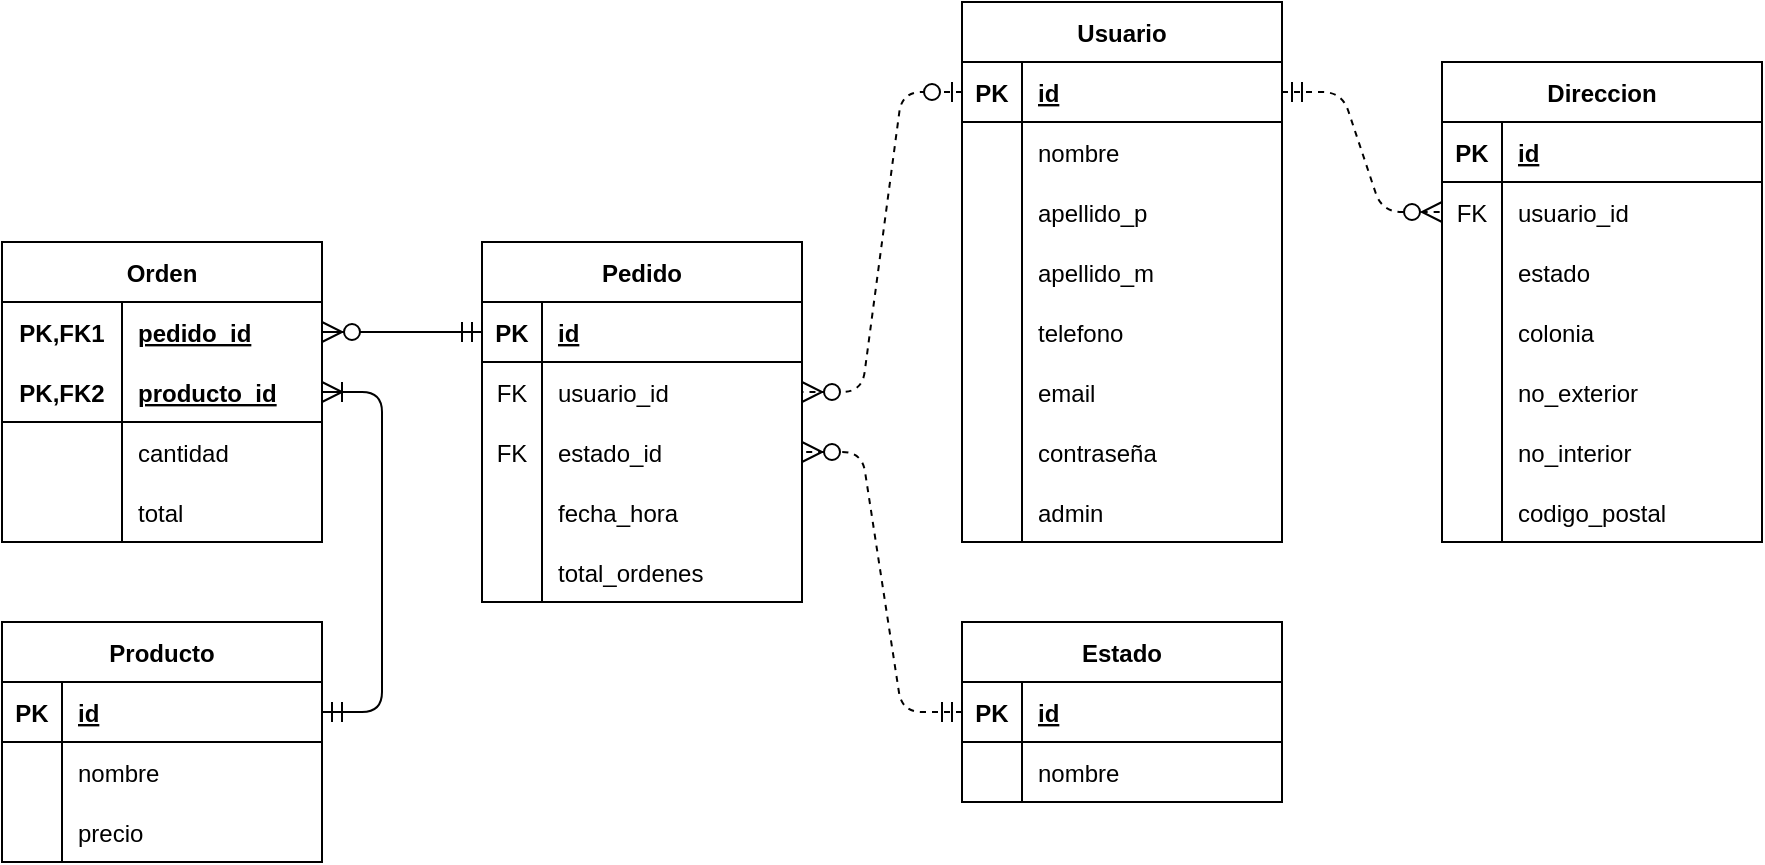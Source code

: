 <mxfile version="13.7.3" type="device"><diagram id="R2lEEEUBdFMjLlhIrx00" name="Page-1"><mxGraphModel dx="1185" dy="704" grid="1" gridSize="10" guides="1" tooltips="1" connect="1" arrows="1" fold="1" page="1" pageScale="1" pageWidth="1100" pageHeight="850" math="0" shadow="0" extFonts="Permanent Marker^https://fonts.googleapis.com/css?family=Permanent+Marker"><root><mxCell id="0"/><mxCell id="1" parent="0"/><mxCell id="sOimiT2xEc9V-aNdozEF-19" value="" style="edgeStyle=entityRelationEdgeStyle;fontSize=12;html=1;endArrow=ERzeroToMany;startArrow=ERmandOne;endSize=8;startSize=8;dashed=1;" edge="1" parent="1" source="sOimiT2xEc9V-aNdozEF-2" target="wu9urxtA0dH0FqlEyDTV-5"><mxGeometry width="100" height="100" relative="1" as="geometry"><mxPoint x="410" y="480" as="sourcePoint"/><mxPoint x="480" y="480" as="targetPoint"/></mxGeometry></mxCell><mxCell id="sOimiT2xEc9V-aNdozEF-20" value="" style="edgeStyle=entityRelationEdgeStyle;fontSize=12;html=1;endArrow=ERzeroToMany;startArrow=ERmandOne;endSize=8;startSize=8;" edge="1" parent="1" source="wu9urxtA0dH0FqlEyDTV-2" target="wu9urxtA0dH0FqlEyDTV-111"><mxGeometry width="100" height="100" relative="1" as="geometry"><mxPoint x="360" y="580" as="sourcePoint"/><mxPoint x="460" y="480" as="targetPoint"/></mxGeometry></mxCell><mxCell id="sOimiT2xEc9V-aNdozEF-21" value="" style="edgeStyle=entityRelationEdgeStyle;fontSize=12;html=1;endArrow=ERoneToMany;startArrow=ERmandOne;endSize=8;startSize=8;" edge="1" parent="1" source="wu9urxtA0dH0FqlEyDTV-37" target="wu9urxtA0dH0FqlEyDTV-114"><mxGeometry width="100" height="100" relative="1" as="geometry"><mxPoint x="360" y="580" as="sourcePoint"/><mxPoint x="460" y="480" as="targetPoint"/></mxGeometry></mxCell><mxCell id="wu9urxtA0dH0FqlEyDTV-1" value="Pedido" style="shape=table;startSize=30;container=1;collapsible=1;childLayout=tableLayout;fixedRows=1;rowLines=0;fontStyle=1;align=center;resizeLast=1;" parent="1" vertex="1"><mxGeometry x="280" y="200" width="160" height="180" as="geometry"/></mxCell><mxCell id="wu9urxtA0dH0FqlEyDTV-2" value="" style="shape=partialRectangle;collapsible=0;dropTarget=0;pointerEvents=0;fillColor=none;top=0;left=0;bottom=1;right=0;points=[[0,0.5],[1,0.5]];portConstraint=eastwest;" parent="wu9urxtA0dH0FqlEyDTV-1" vertex="1"><mxGeometry y="30" width="160" height="30" as="geometry"/></mxCell><mxCell id="wu9urxtA0dH0FqlEyDTV-3" value="PK" style="shape=partialRectangle;connectable=0;fillColor=none;top=0;left=0;bottom=0;right=0;fontStyle=1;overflow=hidden;" parent="wu9urxtA0dH0FqlEyDTV-2" vertex="1"><mxGeometry width="30" height="30" as="geometry"/></mxCell><mxCell id="wu9urxtA0dH0FqlEyDTV-4" value="id" style="shape=partialRectangle;connectable=0;fillColor=none;top=0;left=0;bottom=0;right=0;align=left;spacingLeft=6;fontStyle=5;overflow=hidden;" parent="wu9urxtA0dH0FqlEyDTV-2" vertex="1"><mxGeometry x="30" width="130" height="30" as="geometry"/></mxCell><mxCell id="wu9urxtA0dH0FqlEyDTV-14" value="" style="shape=partialRectangle;collapsible=0;dropTarget=0;pointerEvents=0;fillColor=none;top=0;left=0;bottom=0;right=0;points=[[0,0.5],[1,0.5]];portConstraint=eastwest;" parent="wu9urxtA0dH0FqlEyDTV-1" vertex="1"><mxGeometry y="60" width="160" height="30" as="geometry"/></mxCell><mxCell id="wu9urxtA0dH0FqlEyDTV-15" value="FK" style="shape=partialRectangle;connectable=0;fillColor=none;top=0;left=0;bottom=0;right=0;editable=1;overflow=hidden;" parent="wu9urxtA0dH0FqlEyDTV-14" vertex="1"><mxGeometry width="30" height="30" as="geometry"/></mxCell><mxCell id="wu9urxtA0dH0FqlEyDTV-16" value="usuario_id" style="shape=partialRectangle;connectable=0;fillColor=none;top=0;left=0;bottom=0;right=0;align=left;spacingLeft=6;overflow=hidden;" parent="wu9urxtA0dH0FqlEyDTV-14" vertex="1"><mxGeometry x="30" width="130" height="30" as="geometry"/></mxCell><mxCell id="wu9urxtA0dH0FqlEyDTV-5" value="" style="shape=partialRectangle;collapsible=0;dropTarget=0;pointerEvents=0;fillColor=none;top=0;left=0;bottom=0;right=0;points=[[0,0.5],[1,0.5]];portConstraint=eastwest;" parent="wu9urxtA0dH0FqlEyDTV-1" vertex="1"><mxGeometry y="90" width="160" height="30" as="geometry"/></mxCell><mxCell id="wu9urxtA0dH0FqlEyDTV-6" value="FK" style="shape=partialRectangle;connectable=0;fillColor=none;top=0;left=0;bottom=0;right=0;editable=1;overflow=hidden;" parent="wu9urxtA0dH0FqlEyDTV-5" vertex="1"><mxGeometry width="30" height="30" as="geometry"/></mxCell><mxCell id="wu9urxtA0dH0FqlEyDTV-7" value="estado_id" style="shape=partialRectangle;connectable=0;fillColor=none;top=0;left=0;bottom=0;right=0;align=left;spacingLeft=6;overflow=hidden;" parent="wu9urxtA0dH0FqlEyDTV-5" vertex="1"><mxGeometry x="30" width="130" height="30" as="geometry"/></mxCell><mxCell id="wu9urxtA0dH0FqlEyDTV-8" value="" style="shape=partialRectangle;collapsible=0;dropTarget=0;pointerEvents=0;fillColor=none;top=0;left=0;bottom=0;right=0;points=[[0,0.5],[1,0.5]];portConstraint=eastwest;" parent="wu9urxtA0dH0FqlEyDTV-1" vertex="1"><mxGeometry y="120" width="160" height="30" as="geometry"/></mxCell><mxCell id="wu9urxtA0dH0FqlEyDTV-9" value="" style="shape=partialRectangle;connectable=0;fillColor=none;top=0;left=0;bottom=0;right=0;editable=1;overflow=hidden;" parent="wu9urxtA0dH0FqlEyDTV-8" vertex="1"><mxGeometry width="30" height="30" as="geometry"/></mxCell><mxCell id="wu9urxtA0dH0FqlEyDTV-10" value="fecha_hora" style="shape=partialRectangle;connectable=0;fillColor=none;top=0;left=0;bottom=0;right=0;align=left;spacingLeft=6;overflow=hidden;" parent="wu9urxtA0dH0FqlEyDTV-8" vertex="1"><mxGeometry x="30" width="130" height="30" as="geometry"/></mxCell><mxCell id="wu9urxtA0dH0FqlEyDTV-11" value="" style="shape=partialRectangle;collapsible=0;dropTarget=0;pointerEvents=0;fillColor=none;top=0;left=0;bottom=0;right=0;points=[[0,0.5],[1,0.5]];portConstraint=eastwest;" parent="wu9urxtA0dH0FqlEyDTV-1" vertex="1"><mxGeometry y="150" width="160" height="30" as="geometry"/></mxCell><mxCell id="wu9urxtA0dH0FqlEyDTV-12" value="" style="shape=partialRectangle;connectable=0;fillColor=none;top=0;left=0;bottom=0;right=0;editable=1;overflow=hidden;" parent="wu9urxtA0dH0FqlEyDTV-11" vertex="1"><mxGeometry width="30" height="30" as="geometry"/></mxCell><mxCell id="wu9urxtA0dH0FqlEyDTV-13" value="total_ordenes" style="shape=partialRectangle;connectable=0;fillColor=none;top=0;left=0;bottom=0;right=0;align=left;spacingLeft=6;overflow=hidden;" parent="wu9urxtA0dH0FqlEyDTV-11" vertex="1"><mxGeometry x="30" width="130" height="30" as="geometry"/></mxCell><mxCell id="wu9urxtA0dH0FqlEyDTV-75" value="Direccion" style="shape=table;startSize=30;container=1;collapsible=1;childLayout=tableLayout;fixedRows=1;rowLines=0;fontStyle=1;align=center;resizeLast=1;" parent="1" vertex="1"><mxGeometry x="760" y="110" width="160" height="240" as="geometry"/></mxCell><mxCell id="wu9urxtA0dH0FqlEyDTV-76" value="" style="shape=partialRectangle;collapsible=0;dropTarget=0;pointerEvents=0;fillColor=none;top=0;left=0;bottom=1;right=0;points=[[0,0.5],[1,0.5]];portConstraint=eastwest;" parent="wu9urxtA0dH0FqlEyDTV-75" vertex="1"><mxGeometry y="30" width="160" height="30" as="geometry"/></mxCell><mxCell id="wu9urxtA0dH0FqlEyDTV-77" value="PK" style="shape=partialRectangle;connectable=0;fillColor=none;top=0;left=0;bottom=0;right=0;fontStyle=1;overflow=hidden;" parent="wu9urxtA0dH0FqlEyDTV-76" vertex="1"><mxGeometry width="30" height="30" as="geometry"/></mxCell><mxCell id="wu9urxtA0dH0FqlEyDTV-78" value="id" style="shape=partialRectangle;connectable=0;fillColor=none;top=0;left=0;bottom=0;right=0;align=left;spacingLeft=6;fontStyle=5;overflow=hidden;" parent="wu9urxtA0dH0FqlEyDTV-76" vertex="1"><mxGeometry x="30" width="130" height="30" as="geometry"/></mxCell><mxCell id="wu9urxtA0dH0FqlEyDTV-79" value="" style="shape=partialRectangle;collapsible=0;dropTarget=0;pointerEvents=0;fillColor=none;top=0;left=0;bottom=0;right=0;points=[[0,0.5],[1,0.5]];portConstraint=eastwest;" parent="wu9urxtA0dH0FqlEyDTV-75" vertex="1"><mxGeometry y="60" width="160" height="30" as="geometry"/></mxCell><mxCell id="wu9urxtA0dH0FqlEyDTV-80" value="FK" style="shape=partialRectangle;connectable=0;fillColor=none;top=0;left=0;bottom=0;right=0;editable=1;overflow=hidden;" parent="wu9urxtA0dH0FqlEyDTV-79" vertex="1"><mxGeometry width="30" height="30" as="geometry"/></mxCell><mxCell id="wu9urxtA0dH0FqlEyDTV-81" value="usuario_id" style="shape=partialRectangle;connectable=0;fillColor=none;top=0;left=0;bottom=0;right=0;align=left;spacingLeft=6;overflow=hidden;" parent="wu9urxtA0dH0FqlEyDTV-79" vertex="1"><mxGeometry x="30" width="130" height="30" as="geometry"/></mxCell><mxCell id="wu9urxtA0dH0FqlEyDTV-82" value="" style="shape=partialRectangle;collapsible=0;dropTarget=0;pointerEvents=0;fillColor=none;top=0;left=0;bottom=0;right=0;points=[[0,0.5],[1,0.5]];portConstraint=eastwest;" parent="wu9urxtA0dH0FqlEyDTV-75" vertex="1"><mxGeometry y="90" width="160" height="30" as="geometry"/></mxCell><mxCell id="wu9urxtA0dH0FqlEyDTV-83" value="" style="shape=partialRectangle;connectable=0;fillColor=none;top=0;left=0;bottom=0;right=0;editable=1;overflow=hidden;" parent="wu9urxtA0dH0FqlEyDTV-82" vertex="1"><mxGeometry width="30" height="30" as="geometry"/></mxCell><mxCell id="wu9urxtA0dH0FqlEyDTV-84" value="estado" style="shape=partialRectangle;connectable=0;fillColor=none;top=0;left=0;bottom=0;right=0;align=left;spacingLeft=6;overflow=hidden;" parent="wu9urxtA0dH0FqlEyDTV-82" vertex="1"><mxGeometry x="30" width="130" height="30" as="geometry"/></mxCell><mxCell id="wu9urxtA0dH0FqlEyDTV-85" value="" style="shape=partialRectangle;collapsible=0;dropTarget=0;pointerEvents=0;fillColor=none;top=0;left=0;bottom=0;right=0;points=[[0,0.5],[1,0.5]];portConstraint=eastwest;" parent="wu9urxtA0dH0FqlEyDTV-75" vertex="1"><mxGeometry y="120" width="160" height="30" as="geometry"/></mxCell><mxCell id="wu9urxtA0dH0FqlEyDTV-86" value="" style="shape=partialRectangle;connectable=0;fillColor=none;top=0;left=0;bottom=0;right=0;editable=1;overflow=hidden;" parent="wu9urxtA0dH0FqlEyDTV-85" vertex="1"><mxGeometry width="30" height="30" as="geometry"/></mxCell><mxCell id="wu9urxtA0dH0FqlEyDTV-87" value="colonia" style="shape=partialRectangle;connectable=0;fillColor=none;top=0;left=0;bottom=0;right=0;align=left;spacingLeft=6;overflow=hidden;" parent="wu9urxtA0dH0FqlEyDTV-85" vertex="1"><mxGeometry x="30" width="130" height="30" as="geometry"/></mxCell><mxCell id="wu9urxtA0dH0FqlEyDTV-88" value="" style="shape=partialRectangle;collapsible=0;dropTarget=0;pointerEvents=0;fillColor=none;top=0;left=0;bottom=0;right=0;points=[[0,0.5],[1,0.5]];portConstraint=eastwest;" parent="wu9urxtA0dH0FqlEyDTV-75" vertex="1"><mxGeometry y="150" width="160" height="30" as="geometry"/></mxCell><mxCell id="wu9urxtA0dH0FqlEyDTV-89" value="" style="shape=partialRectangle;connectable=0;fillColor=none;top=0;left=0;bottom=0;right=0;editable=1;overflow=hidden;" parent="wu9urxtA0dH0FqlEyDTV-88" vertex="1"><mxGeometry width="30" height="30" as="geometry"/></mxCell><mxCell id="wu9urxtA0dH0FqlEyDTV-90" value="no_exterior" style="shape=partialRectangle;connectable=0;fillColor=none;top=0;left=0;bottom=0;right=0;align=left;spacingLeft=6;overflow=hidden;" parent="wu9urxtA0dH0FqlEyDTV-88" vertex="1"><mxGeometry x="30" width="130" height="30" as="geometry"/></mxCell><mxCell id="wu9urxtA0dH0FqlEyDTV-91" value="" style="shape=partialRectangle;collapsible=0;dropTarget=0;pointerEvents=0;fillColor=none;top=0;left=0;bottom=0;right=0;points=[[0,0.5],[1,0.5]];portConstraint=eastwest;" parent="wu9urxtA0dH0FqlEyDTV-75" vertex="1"><mxGeometry y="180" width="160" height="30" as="geometry"/></mxCell><mxCell id="wu9urxtA0dH0FqlEyDTV-92" value="" style="shape=partialRectangle;connectable=0;fillColor=none;top=0;left=0;bottom=0;right=0;editable=1;overflow=hidden;" parent="wu9urxtA0dH0FqlEyDTV-91" vertex="1"><mxGeometry width="30" height="30" as="geometry"/></mxCell><mxCell id="wu9urxtA0dH0FqlEyDTV-93" value="no_interior" style="shape=partialRectangle;connectable=0;fillColor=none;top=0;left=0;bottom=0;right=0;align=left;spacingLeft=6;overflow=hidden;" parent="wu9urxtA0dH0FqlEyDTV-91" vertex="1"><mxGeometry x="30" width="130" height="30" as="geometry"/></mxCell><mxCell id="wu9urxtA0dH0FqlEyDTV-94" value="" style="shape=partialRectangle;collapsible=0;dropTarget=0;pointerEvents=0;fillColor=none;top=0;left=0;bottom=0;right=0;points=[[0,0.5],[1,0.5]];portConstraint=eastwest;" parent="wu9urxtA0dH0FqlEyDTV-75" vertex="1"><mxGeometry y="210" width="160" height="30" as="geometry"/></mxCell><mxCell id="wu9urxtA0dH0FqlEyDTV-95" value="" style="shape=partialRectangle;connectable=0;fillColor=none;top=0;left=0;bottom=0;right=0;editable=1;overflow=hidden;" parent="wu9urxtA0dH0FqlEyDTV-94" vertex="1"><mxGeometry width="30" height="30" as="geometry"/></mxCell><mxCell id="wu9urxtA0dH0FqlEyDTV-96" value="codigo_postal" style="shape=partialRectangle;connectable=0;fillColor=none;top=0;left=0;bottom=0;right=0;align=left;spacingLeft=6;overflow=hidden;" parent="wu9urxtA0dH0FqlEyDTV-94" vertex="1"><mxGeometry x="30" width="130" height="30" as="geometry"/></mxCell><mxCell id="wu9urxtA0dH0FqlEyDTV-110" value="Orden" style="shape=table;startSize=30;container=1;collapsible=1;childLayout=tableLayout;fixedRows=1;rowLines=0;fontStyle=1;align=center;resizeLast=1;" parent="1" vertex="1"><mxGeometry x="40" y="200" width="160" height="150" as="geometry"/></mxCell><mxCell id="wu9urxtA0dH0FqlEyDTV-111" value="" style="shape=partialRectangle;collapsible=0;dropTarget=0;pointerEvents=0;fillColor=none;top=0;left=0;bottom=0;right=0;points=[[0,0.5],[1,0.5]];portConstraint=eastwest;" parent="wu9urxtA0dH0FqlEyDTV-110" vertex="1"><mxGeometry y="30" width="160" height="30" as="geometry"/></mxCell><mxCell id="wu9urxtA0dH0FqlEyDTV-112" value="PK,FK1" style="shape=partialRectangle;connectable=0;fillColor=none;top=0;left=0;bottom=0;right=0;fontStyle=1;overflow=hidden;" parent="wu9urxtA0dH0FqlEyDTV-111" vertex="1"><mxGeometry width="60" height="30" as="geometry"/></mxCell><mxCell id="wu9urxtA0dH0FqlEyDTV-113" value="pedido_id" style="shape=partialRectangle;connectable=0;fillColor=none;top=0;left=0;bottom=0;right=0;align=left;spacingLeft=6;fontStyle=5;overflow=hidden;" parent="wu9urxtA0dH0FqlEyDTV-111" vertex="1"><mxGeometry x="60" width="100" height="30" as="geometry"/></mxCell><mxCell id="wu9urxtA0dH0FqlEyDTV-114" value="" style="shape=partialRectangle;collapsible=0;dropTarget=0;pointerEvents=0;fillColor=none;top=0;left=0;bottom=1;right=0;points=[[0,0.5],[1,0.5]];portConstraint=eastwest;" parent="wu9urxtA0dH0FqlEyDTV-110" vertex="1"><mxGeometry y="60" width="160" height="30" as="geometry"/></mxCell><mxCell id="wu9urxtA0dH0FqlEyDTV-115" value="PK,FK2" style="shape=partialRectangle;connectable=0;fillColor=none;top=0;left=0;bottom=0;right=0;fontStyle=1;overflow=hidden;" parent="wu9urxtA0dH0FqlEyDTV-114" vertex="1"><mxGeometry width="60" height="30" as="geometry"/></mxCell><mxCell id="wu9urxtA0dH0FqlEyDTV-116" value="producto_id" style="shape=partialRectangle;connectable=0;fillColor=none;top=0;left=0;bottom=0;right=0;align=left;spacingLeft=6;fontStyle=5;overflow=hidden;" parent="wu9urxtA0dH0FqlEyDTV-114" vertex="1"><mxGeometry x="60" width="100" height="30" as="geometry"/></mxCell><mxCell id="wu9urxtA0dH0FqlEyDTV-117" value="" style="shape=partialRectangle;collapsible=0;dropTarget=0;pointerEvents=0;fillColor=none;top=0;left=0;bottom=0;right=0;points=[[0,0.5],[1,0.5]];portConstraint=eastwest;" parent="wu9urxtA0dH0FqlEyDTV-110" vertex="1"><mxGeometry y="90" width="160" height="30" as="geometry"/></mxCell><mxCell id="wu9urxtA0dH0FqlEyDTV-118" value="" style="shape=partialRectangle;connectable=0;fillColor=none;top=0;left=0;bottom=0;right=0;editable=1;overflow=hidden;" parent="wu9urxtA0dH0FqlEyDTV-117" vertex="1"><mxGeometry width="60" height="30" as="geometry"/></mxCell><mxCell id="wu9urxtA0dH0FqlEyDTV-119" value="cantidad" style="shape=partialRectangle;connectable=0;fillColor=none;top=0;left=0;bottom=0;right=0;align=left;spacingLeft=6;overflow=hidden;" parent="wu9urxtA0dH0FqlEyDTV-117" vertex="1"><mxGeometry x="60" width="100" height="30" as="geometry"/></mxCell><mxCell id="wu9urxtA0dH0FqlEyDTV-120" value="" style="shape=partialRectangle;collapsible=0;dropTarget=0;pointerEvents=0;fillColor=none;top=0;left=0;bottom=0;right=0;points=[[0,0.5],[1,0.5]];portConstraint=eastwest;" parent="wu9urxtA0dH0FqlEyDTV-110" vertex="1"><mxGeometry y="120" width="160" height="30" as="geometry"/></mxCell><mxCell id="wu9urxtA0dH0FqlEyDTV-121" value="" style="shape=partialRectangle;connectable=0;fillColor=none;top=0;left=0;bottom=0;right=0;editable=1;overflow=hidden;" parent="wu9urxtA0dH0FqlEyDTV-120" vertex="1"><mxGeometry width="60" height="30" as="geometry"/></mxCell><mxCell id="wu9urxtA0dH0FqlEyDTV-122" value="total" style="shape=partialRectangle;connectable=0;fillColor=none;top=0;left=0;bottom=0;right=0;align=left;spacingLeft=6;overflow=hidden;" parent="wu9urxtA0dH0FqlEyDTV-120" vertex="1"><mxGeometry x="60" width="100" height="30" as="geometry"/></mxCell><mxCell id="wu9urxtA0dH0FqlEyDTV-36" value="Producto" style="shape=table;startSize=30;container=1;collapsible=1;childLayout=tableLayout;fixedRows=1;rowLines=0;fontStyle=1;align=center;resizeLast=1;" parent="1" vertex="1"><mxGeometry x="40" y="390" width="160" height="120" as="geometry"/></mxCell><mxCell id="wu9urxtA0dH0FqlEyDTV-37" value="" style="shape=partialRectangle;collapsible=0;dropTarget=0;pointerEvents=0;fillColor=none;top=0;left=0;bottom=1;right=0;points=[[0,0.5],[1,0.5]];portConstraint=eastwest;" parent="wu9urxtA0dH0FqlEyDTV-36" vertex="1"><mxGeometry y="30" width="160" height="30" as="geometry"/></mxCell><mxCell id="wu9urxtA0dH0FqlEyDTV-38" value="PK" style="shape=partialRectangle;connectable=0;fillColor=none;top=0;left=0;bottom=0;right=0;fontStyle=1;overflow=hidden;" parent="wu9urxtA0dH0FqlEyDTV-37" vertex="1"><mxGeometry width="30" height="30" as="geometry"/></mxCell><mxCell id="wu9urxtA0dH0FqlEyDTV-39" value="id" style="shape=partialRectangle;connectable=0;fillColor=none;top=0;left=0;bottom=0;right=0;align=left;spacingLeft=6;fontStyle=5;overflow=hidden;" parent="wu9urxtA0dH0FqlEyDTV-37" vertex="1"><mxGeometry x="30" width="130" height="30" as="geometry"/></mxCell><mxCell id="wu9urxtA0dH0FqlEyDTV-40" value="" style="shape=partialRectangle;collapsible=0;dropTarget=0;pointerEvents=0;fillColor=none;top=0;left=0;bottom=0;right=0;points=[[0,0.5],[1,0.5]];portConstraint=eastwest;" parent="wu9urxtA0dH0FqlEyDTV-36" vertex="1"><mxGeometry y="60" width="160" height="30" as="geometry"/></mxCell><mxCell id="wu9urxtA0dH0FqlEyDTV-41" value="" style="shape=partialRectangle;connectable=0;fillColor=none;top=0;left=0;bottom=0;right=0;editable=1;overflow=hidden;" parent="wu9urxtA0dH0FqlEyDTV-40" vertex="1"><mxGeometry width="30" height="30" as="geometry"/></mxCell><mxCell id="wu9urxtA0dH0FqlEyDTV-42" value="nombre" style="shape=partialRectangle;connectable=0;fillColor=none;top=0;left=0;bottom=0;right=0;align=left;spacingLeft=6;overflow=hidden;" parent="wu9urxtA0dH0FqlEyDTV-40" vertex="1"><mxGeometry x="30" width="130" height="30" as="geometry"/></mxCell><mxCell id="wu9urxtA0dH0FqlEyDTV-43" value="" style="shape=partialRectangle;collapsible=0;dropTarget=0;pointerEvents=0;fillColor=none;top=0;left=0;bottom=0;right=0;points=[[0,0.5],[1,0.5]];portConstraint=eastwest;" parent="wu9urxtA0dH0FqlEyDTV-36" vertex="1"><mxGeometry y="90" width="160" height="30" as="geometry"/></mxCell><mxCell id="wu9urxtA0dH0FqlEyDTV-44" value="" style="shape=partialRectangle;connectable=0;fillColor=none;top=0;left=0;bottom=0;right=0;editable=1;overflow=hidden;" parent="wu9urxtA0dH0FqlEyDTV-43" vertex="1"><mxGeometry width="30" height="30" as="geometry"/></mxCell><mxCell id="wu9urxtA0dH0FqlEyDTV-45" value="precio" style="shape=partialRectangle;connectable=0;fillColor=none;top=0;left=0;bottom=0;right=0;align=left;spacingLeft=6;overflow=hidden;" parent="wu9urxtA0dH0FqlEyDTV-43" vertex="1"><mxGeometry x="30" width="130" height="30" as="geometry"/></mxCell><mxCell id="wu9urxtA0dH0FqlEyDTV-17" value="Usuario" style="shape=table;startSize=30;container=1;collapsible=1;childLayout=tableLayout;fixedRows=1;rowLines=0;fontStyle=1;align=center;resizeLast=1;" parent="1" vertex="1"><mxGeometry x="520" y="80" width="160" height="270" as="geometry"/></mxCell><mxCell id="wu9urxtA0dH0FqlEyDTV-18" value="" style="shape=partialRectangle;collapsible=0;dropTarget=0;pointerEvents=0;fillColor=none;top=0;left=0;bottom=1;right=0;points=[[0,0.5],[1,0.5]];portConstraint=eastwest;" parent="wu9urxtA0dH0FqlEyDTV-17" vertex="1"><mxGeometry y="30" width="160" height="30" as="geometry"/></mxCell><mxCell id="wu9urxtA0dH0FqlEyDTV-19" value="PK" style="shape=partialRectangle;connectable=0;fillColor=none;top=0;left=0;bottom=0;right=0;fontStyle=1;overflow=hidden;" parent="wu9urxtA0dH0FqlEyDTV-18" vertex="1"><mxGeometry width="30" height="30" as="geometry"/></mxCell><mxCell id="wu9urxtA0dH0FqlEyDTV-20" value="id" style="shape=partialRectangle;connectable=0;fillColor=none;top=0;left=0;bottom=0;right=0;align=left;spacingLeft=6;fontStyle=5;overflow=hidden;" parent="wu9urxtA0dH0FqlEyDTV-18" vertex="1"><mxGeometry x="30" width="130" height="30" as="geometry"/></mxCell><mxCell id="wu9urxtA0dH0FqlEyDTV-21" value="" style="shape=partialRectangle;collapsible=0;dropTarget=0;pointerEvents=0;fillColor=none;top=0;left=0;bottom=0;right=0;points=[[0,0.5],[1,0.5]];portConstraint=eastwest;" parent="wu9urxtA0dH0FqlEyDTV-17" vertex="1"><mxGeometry y="60" width="160" height="30" as="geometry"/></mxCell><mxCell id="wu9urxtA0dH0FqlEyDTV-22" value="" style="shape=partialRectangle;connectable=0;fillColor=none;top=0;left=0;bottom=0;right=0;editable=1;overflow=hidden;" parent="wu9urxtA0dH0FqlEyDTV-21" vertex="1"><mxGeometry width="30" height="30" as="geometry"/></mxCell><mxCell id="wu9urxtA0dH0FqlEyDTV-23" value="nombre" style="shape=partialRectangle;connectable=0;fillColor=none;top=0;left=0;bottom=0;right=0;align=left;spacingLeft=6;overflow=hidden;" parent="wu9urxtA0dH0FqlEyDTV-21" vertex="1"><mxGeometry x="30" width="130" height="30" as="geometry"/></mxCell><mxCell id="wu9urxtA0dH0FqlEyDTV-24" value="" style="shape=partialRectangle;collapsible=0;dropTarget=0;pointerEvents=0;fillColor=none;top=0;left=0;bottom=0;right=0;points=[[0,0.5],[1,0.5]];portConstraint=eastwest;" parent="wu9urxtA0dH0FqlEyDTV-17" vertex="1"><mxGeometry y="90" width="160" height="30" as="geometry"/></mxCell><mxCell id="wu9urxtA0dH0FqlEyDTV-25" value="" style="shape=partialRectangle;connectable=0;fillColor=none;top=0;left=0;bottom=0;right=0;editable=1;overflow=hidden;" parent="wu9urxtA0dH0FqlEyDTV-24" vertex="1"><mxGeometry width="30" height="30" as="geometry"/></mxCell><mxCell id="wu9urxtA0dH0FqlEyDTV-26" value="apellido_p" style="shape=partialRectangle;connectable=0;fillColor=none;top=0;left=0;bottom=0;right=0;align=left;spacingLeft=6;overflow=hidden;" parent="wu9urxtA0dH0FqlEyDTV-24" vertex="1"><mxGeometry x="30" width="130" height="30" as="geometry"/></mxCell><mxCell id="wu9urxtA0dH0FqlEyDTV-27" value="" style="shape=partialRectangle;collapsible=0;dropTarget=0;pointerEvents=0;fillColor=none;top=0;left=0;bottom=0;right=0;points=[[0,0.5],[1,0.5]];portConstraint=eastwest;" parent="wu9urxtA0dH0FqlEyDTV-17" vertex="1"><mxGeometry y="120" width="160" height="30" as="geometry"/></mxCell><mxCell id="wu9urxtA0dH0FqlEyDTV-28" value="" style="shape=partialRectangle;connectable=0;fillColor=none;top=0;left=0;bottom=0;right=0;editable=1;overflow=hidden;" parent="wu9urxtA0dH0FqlEyDTV-27" vertex="1"><mxGeometry width="30" height="30" as="geometry"/></mxCell><mxCell id="wu9urxtA0dH0FqlEyDTV-29" value="apellido_m" style="shape=partialRectangle;connectable=0;fillColor=none;top=0;left=0;bottom=0;right=0;align=left;spacingLeft=6;overflow=hidden;" parent="wu9urxtA0dH0FqlEyDTV-27" vertex="1"><mxGeometry x="30" width="130" height="30" as="geometry"/></mxCell><mxCell id="wu9urxtA0dH0FqlEyDTV-30" value="" style="shape=partialRectangle;collapsible=0;dropTarget=0;pointerEvents=0;fillColor=none;top=0;left=0;bottom=0;right=0;points=[[0,0.5],[1,0.5]];portConstraint=eastwest;" parent="wu9urxtA0dH0FqlEyDTV-17" vertex="1"><mxGeometry y="150" width="160" height="30" as="geometry"/></mxCell><mxCell id="wu9urxtA0dH0FqlEyDTV-31" value="" style="shape=partialRectangle;connectable=0;fillColor=none;top=0;left=0;bottom=0;right=0;editable=1;overflow=hidden;" parent="wu9urxtA0dH0FqlEyDTV-30" vertex="1"><mxGeometry width="30" height="30" as="geometry"/></mxCell><mxCell id="wu9urxtA0dH0FqlEyDTV-32" value="telefono" style="shape=partialRectangle;connectable=0;fillColor=none;top=0;left=0;bottom=0;right=0;align=left;spacingLeft=6;overflow=hidden;" parent="wu9urxtA0dH0FqlEyDTV-30" vertex="1"><mxGeometry x="30" width="130" height="30" as="geometry"/></mxCell><mxCell id="sOimiT2xEc9V-aNdozEF-22" value="" style="shape=partialRectangle;collapsible=0;dropTarget=0;pointerEvents=0;fillColor=none;top=0;left=0;bottom=0;right=0;points=[[0,0.5],[1,0.5]];portConstraint=eastwest;" vertex="1" parent="wu9urxtA0dH0FqlEyDTV-17"><mxGeometry y="180" width="160" height="30" as="geometry"/></mxCell><mxCell id="sOimiT2xEc9V-aNdozEF-23" value="" style="shape=partialRectangle;connectable=0;fillColor=none;top=0;left=0;bottom=0;right=0;editable=1;overflow=hidden;" vertex="1" parent="sOimiT2xEc9V-aNdozEF-22"><mxGeometry width="30" height="30" as="geometry"/></mxCell><mxCell id="sOimiT2xEc9V-aNdozEF-24" value="email" style="shape=partialRectangle;connectable=0;fillColor=none;top=0;left=0;bottom=0;right=0;align=left;spacingLeft=6;overflow=hidden;" vertex="1" parent="sOimiT2xEc9V-aNdozEF-22"><mxGeometry x="30" width="130" height="30" as="geometry"/></mxCell><mxCell id="wu9urxtA0dH0FqlEyDTV-33" value="" style="shape=partialRectangle;collapsible=0;dropTarget=0;pointerEvents=0;fillColor=none;top=0;left=0;bottom=0;right=0;points=[[0,0.5],[1,0.5]];portConstraint=eastwest;" parent="wu9urxtA0dH0FqlEyDTV-17" vertex="1"><mxGeometry y="210" width="160" height="30" as="geometry"/></mxCell><mxCell id="wu9urxtA0dH0FqlEyDTV-34" value="" style="shape=partialRectangle;connectable=0;fillColor=none;top=0;left=0;bottom=0;right=0;editable=1;overflow=hidden;" parent="wu9urxtA0dH0FqlEyDTV-33" vertex="1"><mxGeometry width="30" height="30" as="geometry"/></mxCell><mxCell id="wu9urxtA0dH0FqlEyDTV-35" value="contraseña" style="shape=partialRectangle;connectable=0;fillColor=none;top=0;left=0;bottom=0;right=0;align=left;spacingLeft=6;overflow=hidden;" parent="wu9urxtA0dH0FqlEyDTV-33" vertex="1"><mxGeometry x="30" width="130" height="30" as="geometry"/></mxCell><mxCell id="sOimiT2xEc9V-aNdozEF-25" value="" style="shape=partialRectangle;collapsible=0;dropTarget=0;pointerEvents=0;fillColor=none;top=0;left=0;bottom=0;right=0;points=[[0,0.5],[1,0.5]];portConstraint=eastwest;" vertex="1" parent="wu9urxtA0dH0FqlEyDTV-17"><mxGeometry y="240" width="160" height="30" as="geometry"/></mxCell><mxCell id="sOimiT2xEc9V-aNdozEF-26" value="" style="shape=partialRectangle;connectable=0;fillColor=none;top=0;left=0;bottom=0;right=0;editable=1;overflow=hidden;" vertex="1" parent="sOimiT2xEc9V-aNdozEF-25"><mxGeometry width="30" height="30" as="geometry"/></mxCell><mxCell id="sOimiT2xEc9V-aNdozEF-27" value="admin" style="shape=partialRectangle;connectable=0;fillColor=none;top=0;left=0;bottom=0;right=0;align=left;spacingLeft=6;overflow=hidden;" vertex="1" parent="sOimiT2xEc9V-aNdozEF-25"><mxGeometry x="30" width="130" height="30" as="geometry"/></mxCell><mxCell id="sOimiT2xEc9V-aNdozEF-1" value="Estado" style="shape=table;startSize=30;container=1;collapsible=1;childLayout=tableLayout;fixedRows=1;rowLines=0;fontStyle=1;align=center;resizeLast=1;" vertex="1" parent="1"><mxGeometry x="520" y="390" width="160" height="90" as="geometry"/></mxCell><mxCell id="sOimiT2xEc9V-aNdozEF-2" value="" style="shape=partialRectangle;collapsible=0;dropTarget=0;pointerEvents=0;fillColor=none;top=0;left=0;bottom=1;right=0;points=[[0,0.5],[1,0.5]];portConstraint=eastwest;" vertex="1" parent="sOimiT2xEc9V-aNdozEF-1"><mxGeometry y="30" width="160" height="30" as="geometry"/></mxCell><mxCell id="sOimiT2xEc9V-aNdozEF-3" value="PK" style="shape=partialRectangle;connectable=0;fillColor=none;top=0;left=0;bottom=0;right=0;fontStyle=1;overflow=hidden;" vertex="1" parent="sOimiT2xEc9V-aNdozEF-2"><mxGeometry width="30" height="30" as="geometry"/></mxCell><mxCell id="sOimiT2xEc9V-aNdozEF-4" value="id" style="shape=partialRectangle;connectable=0;fillColor=none;top=0;left=0;bottom=0;right=0;align=left;spacingLeft=6;fontStyle=5;overflow=hidden;" vertex="1" parent="sOimiT2xEc9V-aNdozEF-2"><mxGeometry x="30" width="130" height="30" as="geometry"/></mxCell><mxCell id="sOimiT2xEc9V-aNdozEF-5" value="" style="shape=partialRectangle;collapsible=0;dropTarget=0;pointerEvents=0;fillColor=none;top=0;left=0;bottom=0;right=0;points=[[0,0.5],[1,0.5]];portConstraint=eastwest;" vertex="1" parent="sOimiT2xEc9V-aNdozEF-1"><mxGeometry y="60" width="160" height="30" as="geometry"/></mxCell><mxCell id="sOimiT2xEc9V-aNdozEF-6" value="" style="shape=partialRectangle;connectable=0;fillColor=none;top=0;left=0;bottom=0;right=0;editable=1;overflow=hidden;" vertex="1" parent="sOimiT2xEc9V-aNdozEF-5"><mxGeometry width="30" height="30" as="geometry"/></mxCell><mxCell id="sOimiT2xEc9V-aNdozEF-7" value="nombre" style="shape=partialRectangle;connectable=0;fillColor=none;top=0;left=0;bottom=0;right=0;align=left;spacingLeft=6;overflow=hidden;" vertex="1" parent="sOimiT2xEc9V-aNdozEF-5"><mxGeometry x="30" width="130" height="30" as="geometry"/></mxCell><mxCell id="sOimiT2xEc9V-aNdozEF-29" value="" style="edgeStyle=entityRelationEdgeStyle;fontSize=12;html=1;endArrow=ERzeroToMany;startArrow=ERmandOne;dashed=1;endSize=8;startSize=8;" edge="1" parent="1" source="wu9urxtA0dH0FqlEyDTV-18" target="wu9urxtA0dH0FqlEyDTV-79"><mxGeometry width="100" height="100" relative="1" as="geometry"><mxPoint x="470" y="380" as="sourcePoint"/><mxPoint x="570" y="280" as="targetPoint"/></mxGeometry></mxCell><mxCell id="sOimiT2xEc9V-aNdozEF-31" value="" style="edgeStyle=entityRelationEdgeStyle;fontSize=12;html=1;endArrow=ERzeroToMany;startArrow=ERzeroToOne;dashed=1;endSize=8;startSize=8;" edge="1" parent="1" source="wu9urxtA0dH0FqlEyDTV-18" target="wu9urxtA0dH0FqlEyDTV-14"><mxGeometry width="100" height="100" relative="1" as="geometry"><mxPoint x="470" y="380" as="sourcePoint"/><mxPoint x="570" y="280" as="targetPoint"/></mxGeometry></mxCell></root></mxGraphModel></diagram></mxfile>